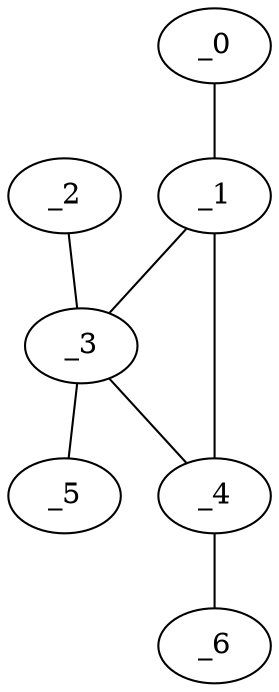graph WP1_0120 {
	_0	 [x="0.505391",
		y="3.32194"];
	_1	 [x="0.977741",
		y="0.490818"];
	_0 -- _1;
	_3	 [x="2.01",
		y="0.48"];
	_1 -- _3;
	_4	 [x="1.5",
		y="1.98"];
	_1 -- _4;
	_2	 [x="1.94821",
		y="3.27247"];
	_2 -- _3;
	_3 -- _4;
	_5	 [x="2.09933",
		y="1.74276"];
	_3 -- _5;
	_6	 [x="1.25803",
		y="1.7107"];
	_4 -- _6;
}
